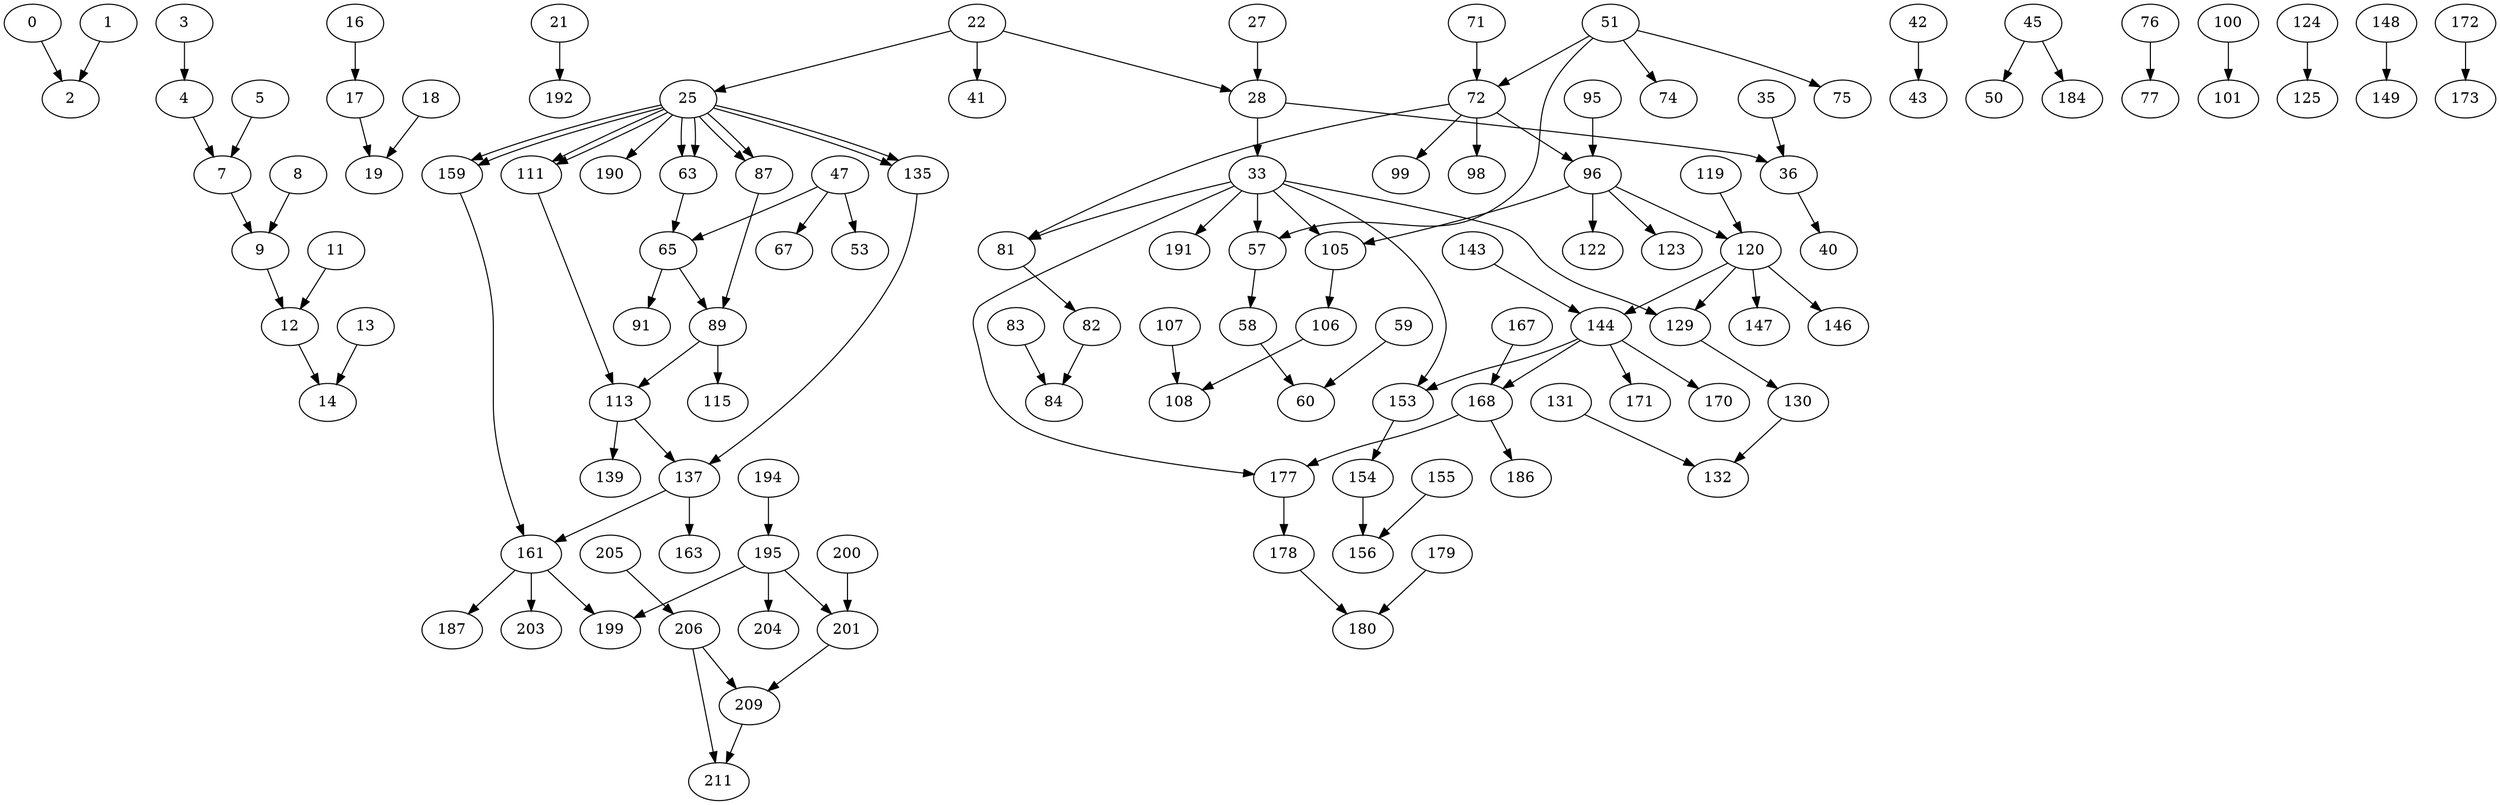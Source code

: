 digraph{
0
1
2
0 -> 2
1 -> 2
3
4
3 -> 4
5
7
5 -> 7
4 -> 7
8
9
7 -> 9
8 -> 9
11
12
9 -> 12
11 -> 12
13
14
12 -> 14
13 -> 14
16
17
16 -> 17
18
19
17 -> 19
18 -> 19
21
22
25
22 -> 25
27
28
22 -> 28
27 -> 28
33
28 -> 33
35
36
28 -> 36
35 -> 36
40
36 -> 40
41
22 -> 41
42
43
42 -> 43
45
47
50
45 -> 50
51
53
47 -> 53
57
33 -> 57
51 -> 57
58
57 -> 58
59
60
58 -> 60
59 -> 60
63
25 -> 63
25 -> 63
65
63 -> 65
47 -> 65
67
47 -> 67
71
72
51 -> 72
71 -> 72
74
51 -> 74
75
51 -> 75
76
77
76 -> 77
81
33 -> 81
72 -> 81
82
81 -> 82
83
84
82 -> 84
83 -> 84
87
25 -> 87
25 -> 87
89
87 -> 89
65 -> 89
91
65 -> 91
95
96
72 -> 96
95 -> 96
98
72 -> 98
99
72 -> 99
100
101
100 -> 101
105
33 -> 105
96 -> 105
106
105 -> 106
107
108
106 -> 108
107 -> 108
111
25 -> 111
25 -> 111
113
111 -> 113
89 -> 113
115
89 -> 115
119
120
96 -> 120
119 -> 120
122
96 -> 122
123
96 -> 123
124
125
124 -> 125
129
33 -> 129
120 -> 129
130
129 -> 130
131
132
130 -> 132
131 -> 132
135
25 -> 135
25 -> 135
137
135 -> 137
113 -> 137
139
113 -> 139
143
144
120 -> 144
143 -> 144
146
120 -> 146
147
120 -> 147
148
149
148 -> 149
153
33 -> 153
144 -> 153
154
153 -> 154
155
156
154 -> 156
155 -> 156
159
25 -> 159
25 -> 159
161
159 -> 161
137 -> 161
163
137 -> 163
167
168
144 -> 168
167 -> 168
170
144 -> 170
171
144 -> 171
172
173
172 -> 173
177
33 -> 177
168 -> 177
178
177 -> 178
179
180
178 -> 180
179 -> 180
184
45 -> 184
186
168 -> 186
187
161 -> 187
190
25 -> 190
191
33 -> 191
192
21 -> 192
194
195
194 -> 195
199
161 -> 199
195 -> 199
200
201
195 -> 201
200 -> 201
203
161 -> 203
204
195 -> 204
205
206
205 -> 206
209
206 -> 209
201 -> 209
211
209 -> 211
206 -> 211
}

